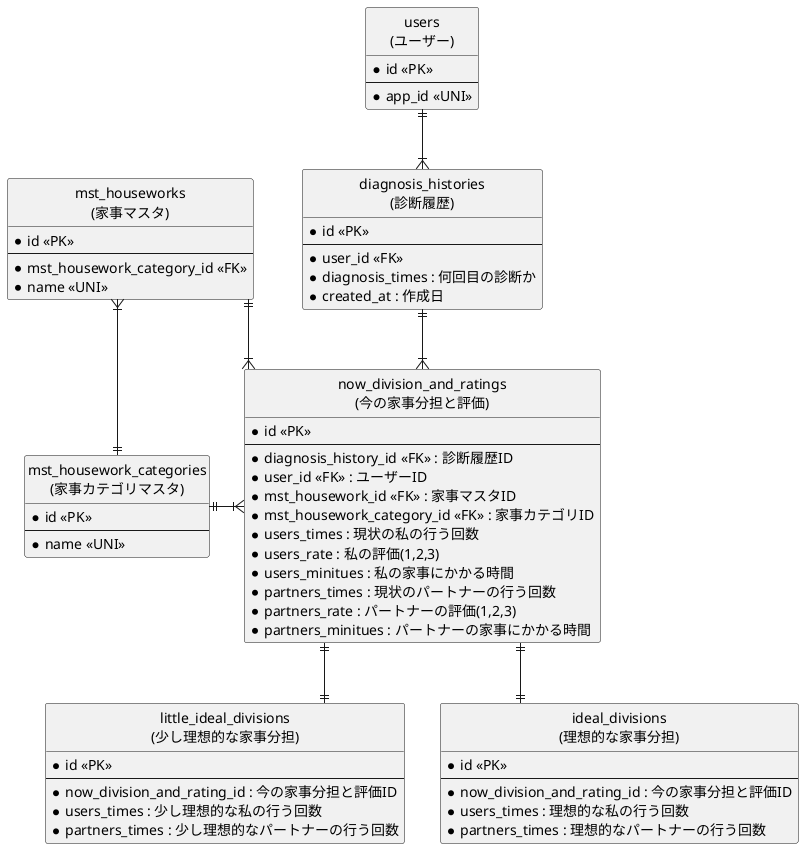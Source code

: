 @startuml houseWorkSharing
' hide the spot
hide circle

' avoid problems with angled crows feet
skinparam linetype ortho

entity users as "users\n(ユーザー)" {
    * id <<PK>>
    --
    * app_id <<UNI>> 
}

entity mst_houseworks as "mst_houseworks\n(家事マスタ)" {
    * id <<PK>>
    --
    * mst_housework_category_id <<FK>>
    * name <<UNI>>
}

entity mst_housework_categories as "mst_housework_categories\n(家事カテゴリマスタ)" {
    * id <<PK>>
    --
    * name <<UNI>>
}

entity diagnosis_histories as "diagnosis_histories\n(診断履歴)" {
    * id <<PK>>
    --
    * user_id <<FK>>
    * diagnosis_times : 何回目の診断か
    * created_at : 作成日
}

entity now_division_and_ratings as "now_division_and_ratings\n(今の家事分担と評価)" {
    * id <<PK>>
    --
    * diagnosis_history_id <<FK>> : 診断履歴ID
    * user_id <<FK>> : ユーザーID
    * mst_housework_id <<FK>> : 家事マスタID
    * mst_housework_category_id <<FK>> : 家事カテゴリID
    * users_times : 現状の私の行う回数
    * users_rate : 私の評価(1,2,3)
    * users_minitues : 私の家事にかかる時間
    * partners_times : 現状のパートナーの行う回数
    * partners_rate : パートナーの評価(1,2,3)
    * partners_minitues : パートナーの家事にかかる時間
}

entity little_ideal_divisions as "little_ideal_divisions\n(少し理想的な家事分担)" {
    * id <<PK>>
    --
    * now_division_and_rating_id : 今の家事分担と評価ID
    * users_times : 少し理想的な私の行う回数
    * partners_times : 少し理想的なパートナーの行う回数
}

entity ideal_divisions as "ideal_divisions\n(理想的な家事分担)" {
    * id <<PK>>
    --
    * now_division_and_rating_id : 今の家事分担と評価ID
    * users_times : 理想的な私の行う回数
    * partners_times : 理想的なパートナーの行う回数
}

users ||--|{ diagnosis_histories
diagnosis_histories ||--|{ now_division_and_ratings
now_division_and_ratings ||--|| little_ideal_divisions
now_division_and_ratings ||--|| ideal_divisions
mst_houseworks }|--|| mst_housework_categories
now_division_and_ratings }|-l-|| mst_houseworks
now_division_and_ratings }|-l-|| mst_housework_categories

@enduml
